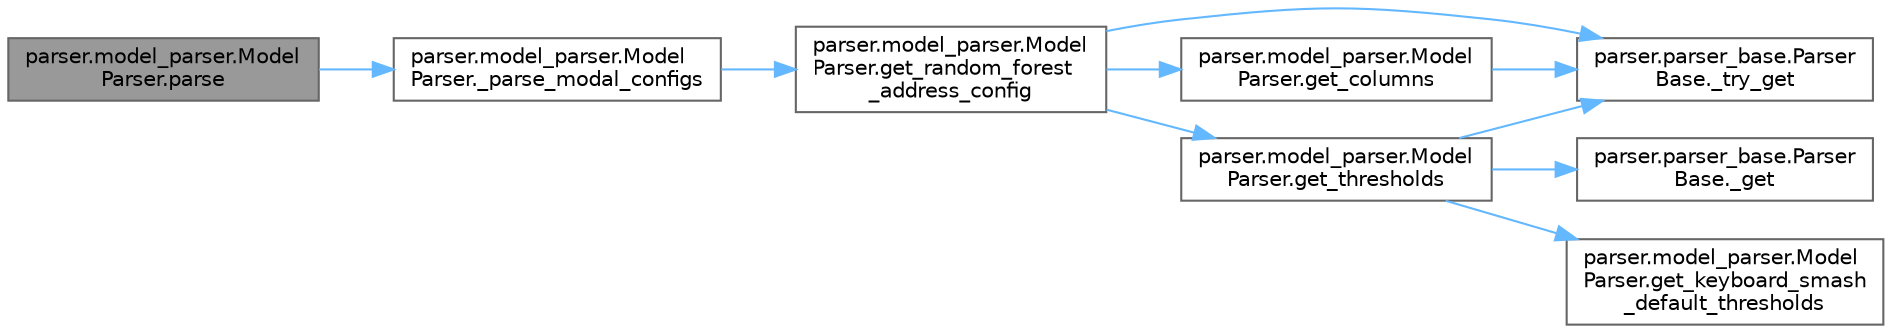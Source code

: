 digraph "parser.model_parser.ModelParser.parse"
{
 // INTERACTIVE_SVG=YES
 // LATEX_PDF_SIZE
  bgcolor="transparent";
  edge [fontname=Helvetica,fontsize=10,labelfontname=Helvetica,labelfontsize=10];
  node [fontname=Helvetica,fontsize=10,shape=box,height=0.2,width=0.4];
  rankdir="LR";
  Node1 [label="parser.model_parser.Model\lParser.parse",height=0.2,width=0.4,color="gray40", fillcolor="grey60", style="filled", fontcolor="black",tooltip=" "];
  Node1 -> Node2 [color="steelblue1",style="solid"];
  Node2 [label="parser.model_parser.Model\lParser._parse_modal_configs",height=0.2,width=0.4,color="grey40", fillcolor="white", style="filled",URL="$classparser_1_1model__parser_1_1_model_parser.html#a6267210c4850b549f5fc90f3a90e7912",tooltip=" "];
  Node2 -> Node3 [color="steelblue1",style="solid"];
  Node3 [label="parser.model_parser.Model\lParser.get_random_forest\l_address_config",height=0.2,width=0.4,color="grey40", fillcolor="white", style="filled",URL="$classparser_1_1model__parser_1_1_model_parser.html#a694f81471abc207995b17a47d041e9ae",tooltip=" "];
  Node3 -> Node4 [color="steelblue1",style="solid"];
  Node4 [label="parser.parser_base.Parser\lBase._try_get",height=0.2,width=0.4,color="grey40", fillcolor="white", style="filled",URL="$classparser_1_1parser__base_1_1_parser_base.html#a5d88e7661694746fee4816141582c3a7",tooltip=" "];
  Node3 -> Node5 [color="steelblue1",style="solid"];
  Node5 [label="parser.model_parser.Model\lParser.get_columns",height=0.2,width=0.4,color="grey40", fillcolor="white", style="filled",URL="$classparser_1_1model__parser_1_1_model_parser.html#af46e8c838f3a13db4c576a011076a036",tooltip=" "];
  Node5 -> Node4 [color="steelblue1",style="solid"];
  Node3 -> Node6 [color="steelblue1",style="solid"];
  Node6 [label="parser.model_parser.Model\lParser.get_thresholds",height=0.2,width=0.4,color="grey40", fillcolor="white", style="filled",URL="$classparser_1_1model__parser_1_1_model_parser.html#a76dda884e6d3a6bbcac1782ff2fe120d",tooltip=" "];
  Node6 -> Node7 [color="steelblue1",style="solid"];
  Node7 [label="parser.parser_base.Parser\lBase._get",height=0.2,width=0.4,color="grey40", fillcolor="white", style="filled",URL="$classparser_1_1parser__base_1_1_parser_base.html#a2eafe46a0dfd547f102a6afcee176311",tooltip=" "];
  Node6 -> Node4 [color="steelblue1",style="solid"];
  Node6 -> Node8 [color="steelblue1",style="solid"];
  Node8 [label="parser.model_parser.Model\lParser.get_keyboard_smash\l_default_thresholds",height=0.2,width=0.4,color="grey40", fillcolor="white", style="filled",URL="$classparser_1_1model__parser_1_1_model_parser.html#a3b85c606ffe0670782f2b87911338da2",tooltip=" "];
}

